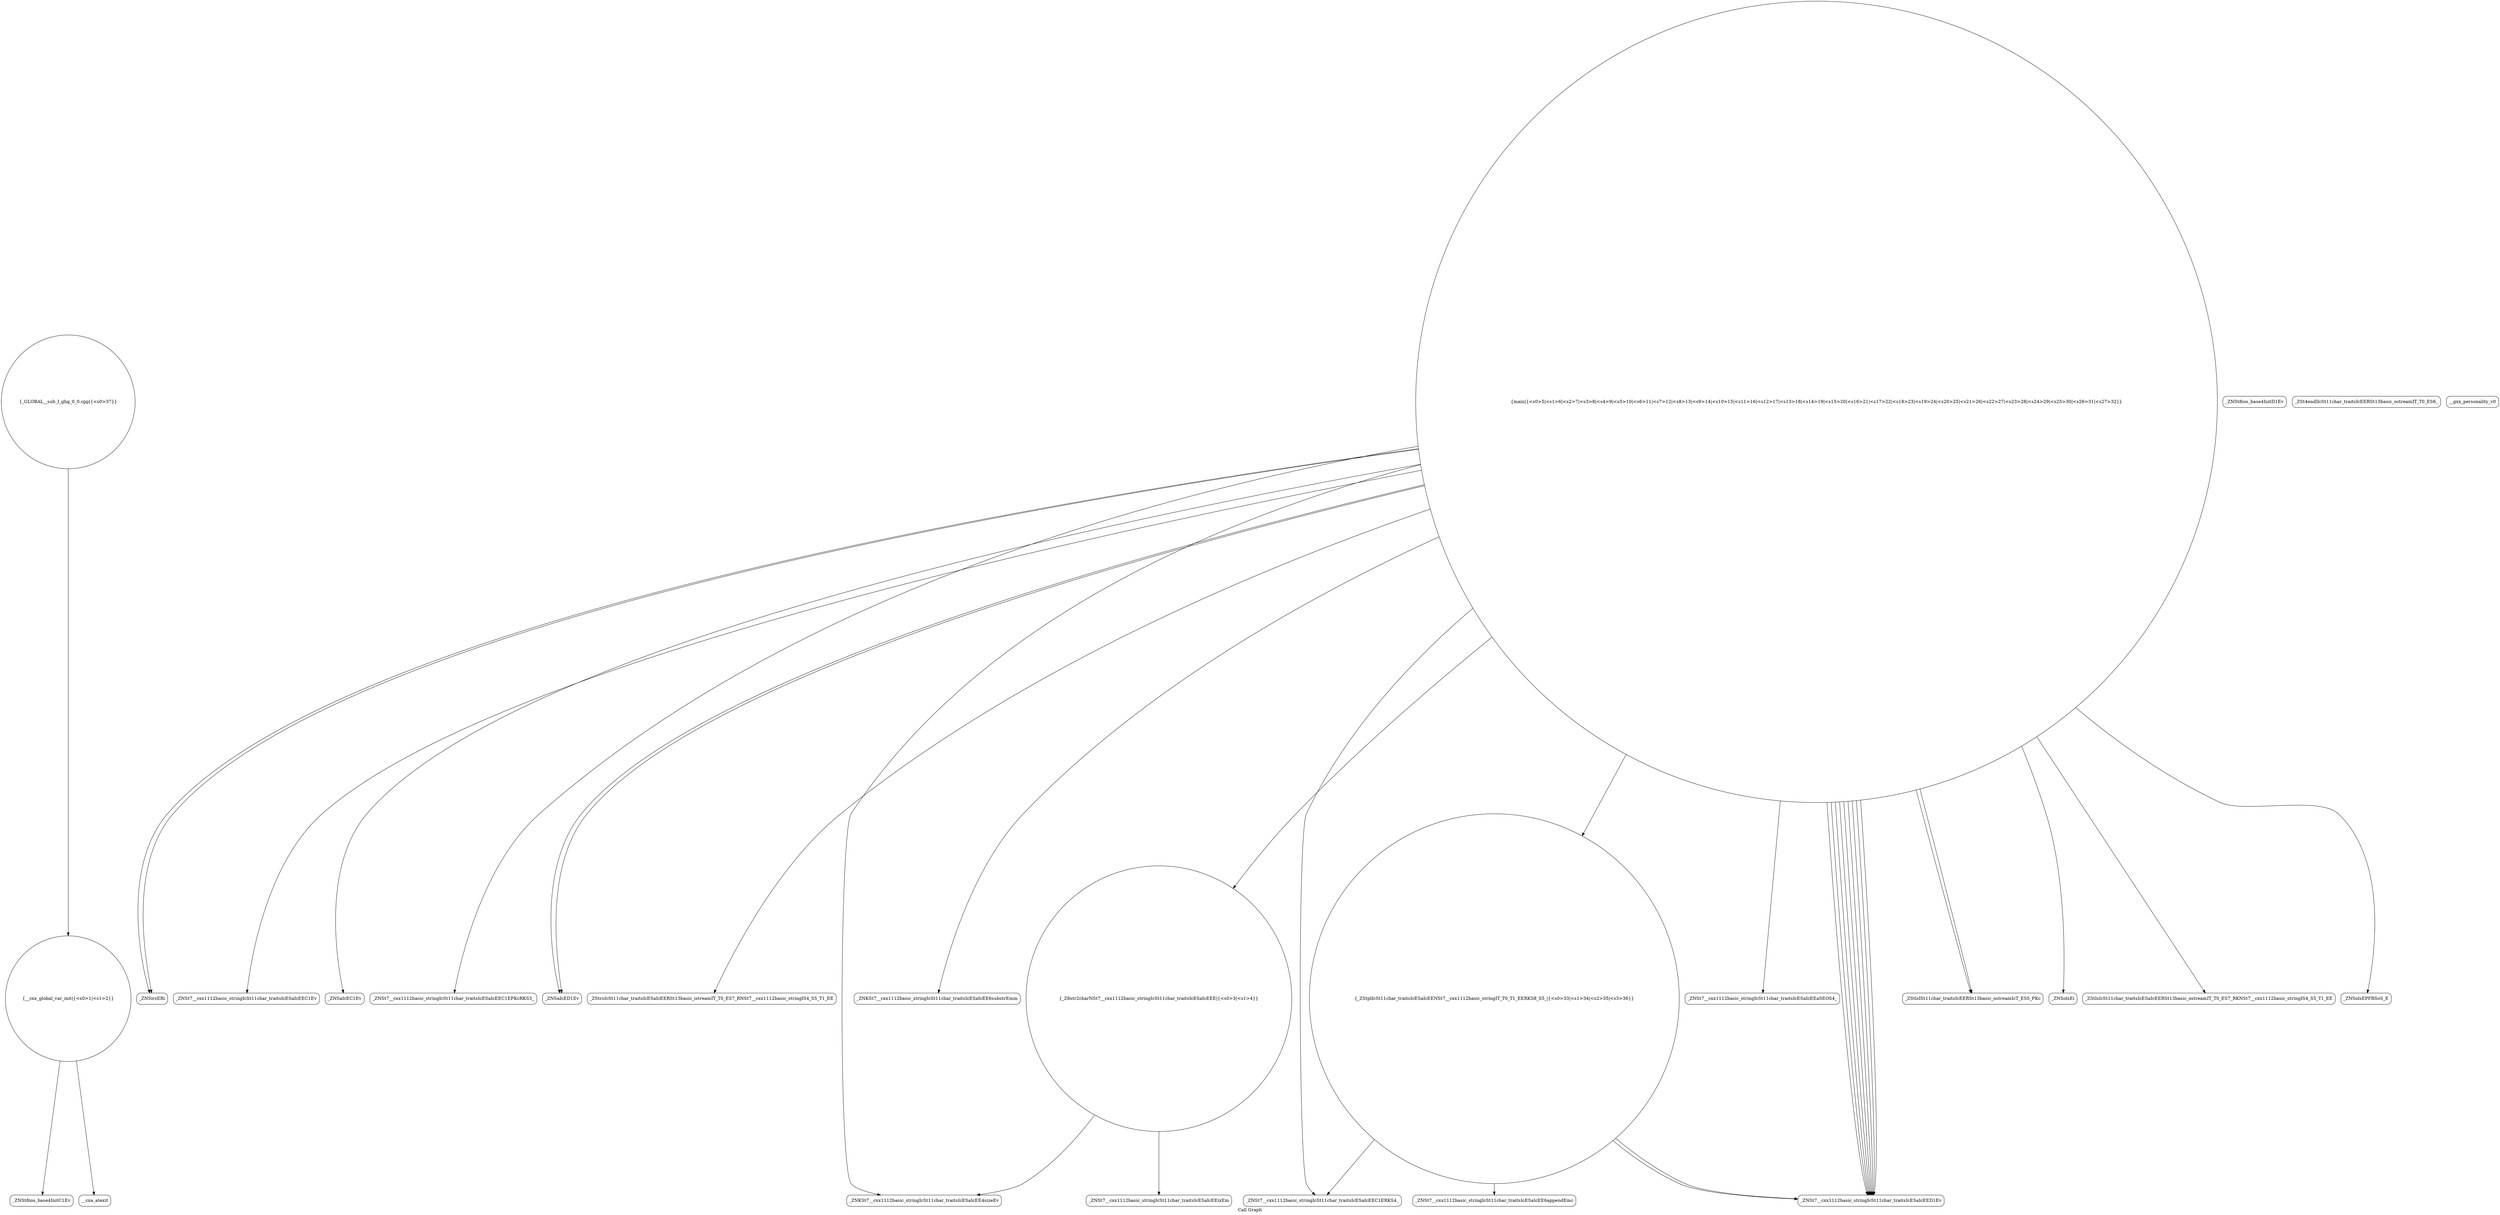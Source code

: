 digraph "Call Graph" {
	label="Call Graph";

	Node0x55f014402ea0 [shape=record,shape=circle,label="{__cxx_global_var_init|{<s0>1|<s1>2}}"];
	Node0x55f014402ea0:s0 -> Node0x55f014403330[color=black];
	Node0x55f014402ea0:s1 -> Node0x55f014403430[color=black];
	Node0x55f014403fb0 [shape=record,shape=circle,label="{_GLOBAL__sub_I_ghg_0_0.cpp|{<s0>37}}"];
	Node0x55f014403fb0:s0 -> Node0x55f014402ea0[color=black];
	Node0x55f014403630 [shape=record,shape=circle,label="{main|{<s0>5|<s1>6|<s2>7|<s3>8|<s4>9|<s5>10|<s6>11|<s7>12|<s8>13|<s9>14|<s10>15|<s11>16|<s12>17|<s13>18|<s14>19|<s15>20|<s16>21|<s17>22|<s18>23|<s19>24|<s20>25|<s21>26|<s22>27|<s23>28|<s24>29|<s25>30|<s26>31|<s27>32}}"];
	Node0x55f014403630:s0 -> Node0x55f0144036b0[color=black];
	Node0x55f014403630:s1 -> Node0x55f014403730[color=black];
	Node0x55f014403630:s2 -> Node0x55f0144037b0[color=black];
	Node0x55f014403630:s3 -> Node0x55f014403830[color=black];
	Node0x55f014403630:s4 -> Node0x55f014403930[color=black];
	Node0x55f014403630:s5 -> Node0x55f0144036b0[color=black];
	Node0x55f014403630:s6 -> Node0x55f0144039b0[color=black];
	Node0x55f014403630:s7 -> Node0x55f014403530[color=black];
	Node0x55f014403630:s8 -> Node0x55f014403a30[color=black];
	Node0x55f014403630:s9 -> Node0x55f014403b30[color=black];
	Node0x55f014403630:s10 -> Node0x55f0144034b0[color=black];
	Node0x55f014403630:s11 -> Node0x55f014403ab0[color=black];
	Node0x55f014403630:s12 -> Node0x55f014403bb0[color=black];
	Node0x55f014403630:s13 -> Node0x55f014403c30[color=black];
	Node0x55f014403630:s14 -> Node0x55f014403c30[color=black];
	Node0x55f014403630:s15 -> Node0x55f014403c30[color=black];
	Node0x55f014403630:s16 -> Node0x55f014403930[color=black];
	Node0x55f014403630:s17 -> Node0x55f014403c30[color=black];
	Node0x55f014403630:s18 -> Node0x55f014403c30[color=black];
	Node0x55f014403630:s19 -> Node0x55f014403d30[color=black];
	Node0x55f014403630:s20 -> Node0x55f014403db0[color=black];
	Node0x55f014403630:s21 -> Node0x55f014403d30[color=black];
	Node0x55f014403630:s22 -> Node0x55f014403cb0[color=black];
	Node0x55f014403630:s23 -> Node0x55f014403e30[color=black];
	Node0x55f014403630:s24 -> Node0x55f014403c30[color=black];
	Node0x55f014403630:s25 -> Node0x55f014403c30[color=black];
	Node0x55f014403630:s26 -> Node0x55f014403c30[color=black];
	Node0x55f014403630:s27 -> Node0x55f014403c30[color=black];
	Node0x55f0144039b0 [shape=record,shape=Mrecord,label="{_ZStrsIcSt11char_traitsIcESaIcEERSt13basic_istreamIT_T0_ES7_RNSt7__cxx1112basic_stringIS4_S5_T1_EE}"];
	Node0x55f014403d30 [shape=record,shape=Mrecord,label="{_ZStlsISt11char_traitsIcEERSt13basic_ostreamIcT_ES5_PKc}"];
	Node0x55f0144033b0 [shape=record,shape=Mrecord,label="{_ZNSt8ios_base4InitD1Ev}"];
	Node0x55f014403730 [shape=record,shape=Mrecord,label="{_ZNSt7__cxx1112basic_stringIcSt11char_traitsIcESaIcEEC1Ev}"];
	Node0x55f014403ab0 [shape=record,shape=circle,label="{_ZStplIcSt11char_traitsIcESaIcEENSt7__cxx1112basic_stringIT_T0_T1_EERKS8_S5_|{<s0>33|<s1>34|<s2>35|<s3>36}}"];
	Node0x55f014403ab0:s0 -> Node0x55f014403b30[color=black];
	Node0x55f014403ab0:s1 -> Node0x55f014403f30[color=black];
	Node0x55f014403ab0:s2 -> Node0x55f014403c30[color=black];
	Node0x55f014403ab0:s3 -> Node0x55f014403c30[color=black];
	Node0x55f014403e30 [shape=record,shape=Mrecord,label="{_ZNSolsEPFRSoS_E}"];
	Node0x55f0144034b0 [shape=record,shape=circle,label="{_Z8str2charNSt7__cxx1112basic_stringIcSt11char_traitsIcESaIcEEE|{<s0>3|<s1>4}}"];
	Node0x55f0144034b0:s0 -> Node0x55f014403530[color=black];
	Node0x55f0144034b0:s1 -> Node0x55f0144035b0[color=black];
	Node0x55f014403830 [shape=record,shape=Mrecord,label="{_ZNSt7__cxx1112basic_stringIcSt11char_traitsIcESaIcEEC1EPKcRKS3_}"];
	Node0x55f014403bb0 [shape=record,shape=Mrecord,label="{_ZNSt7__cxx1112basic_stringIcSt11char_traitsIcESaIcEEaSEOS4_}"];
	Node0x55f014403f30 [shape=record,shape=Mrecord,label="{_ZNSt7__cxx1112basic_stringIcSt11char_traitsIcESaIcEE6appendEmc}"];
	Node0x55f0144035b0 [shape=record,shape=Mrecord,label="{_ZNSt7__cxx1112basic_stringIcSt11char_traitsIcESaIcEEixEm}"];
	Node0x55f014403930 [shape=record,shape=Mrecord,label="{_ZNSaIcED1Ev}"];
	Node0x55f014403cb0 [shape=record,shape=Mrecord,label="{_ZStlsIcSt11char_traitsIcESaIcEERSt13basic_ostreamIT_T0_ES7_RKNSt7__cxx1112basic_stringIS4_S5_T1_EE}"];
	Node0x55f014403330 [shape=record,shape=Mrecord,label="{_ZNSt8ios_base4InitC1Ev}"];
	Node0x55f0144036b0 [shape=record,shape=Mrecord,label="{_ZNSirsERi}"];
	Node0x55f014403a30 [shape=record,shape=Mrecord,label="{_ZNKSt7__cxx1112basic_stringIcSt11char_traitsIcESaIcEE6substrEmm}"];
	Node0x55f014403db0 [shape=record,shape=Mrecord,label="{_ZNSolsEi}"];
	Node0x55f014403430 [shape=record,shape=Mrecord,label="{__cxa_atexit}"];
	Node0x55f0144037b0 [shape=record,shape=Mrecord,label="{_ZNSaIcEC1Ev}"];
	Node0x55f014403b30 [shape=record,shape=Mrecord,label="{_ZNSt7__cxx1112basic_stringIcSt11char_traitsIcESaIcEEC1ERKS4_}"];
	Node0x55f014403eb0 [shape=record,shape=Mrecord,label="{_ZSt4endlIcSt11char_traitsIcEERSt13basic_ostreamIT_T0_ES6_}"];
	Node0x55f014403530 [shape=record,shape=Mrecord,label="{_ZNKSt7__cxx1112basic_stringIcSt11char_traitsIcESaIcEE4sizeEv}"];
	Node0x55f0144038b0 [shape=record,shape=Mrecord,label="{__gxx_personality_v0}"];
	Node0x55f014403c30 [shape=record,shape=Mrecord,label="{_ZNSt7__cxx1112basic_stringIcSt11char_traitsIcESaIcEED1Ev}"];
}
